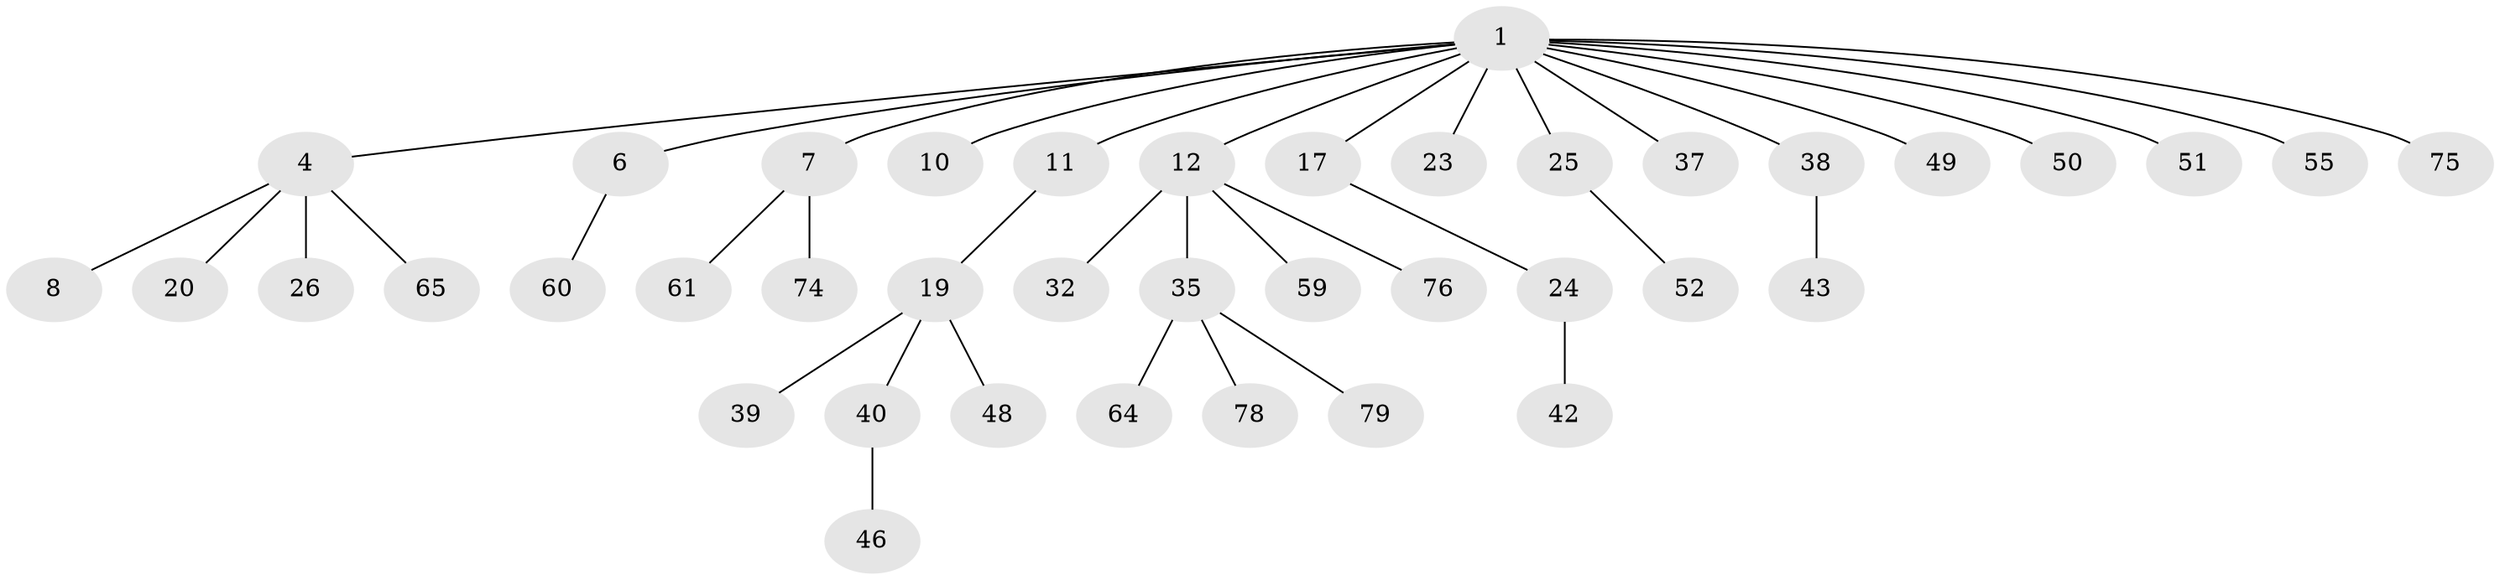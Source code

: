 // original degree distribution, {5: 0.0625, 4: 0.025, 6: 0.0125, 8: 0.025, 2: 0.2125, 1: 0.5625, 3: 0.1}
// Generated by graph-tools (version 1.1) at 2025/15/03/09/25 04:15:38]
// undirected, 40 vertices, 39 edges
graph export_dot {
graph [start="1"]
  node [color=gray90,style=filled];
  1 [super="+2+3+44+27"];
  4;
  6;
  7 [super="+31+9+28+14+16+66+15"];
  8;
  10;
  11 [super="+21+13+36"];
  12;
  17 [super="+18"];
  19 [super="+33"];
  20;
  23 [super="+30"];
  24 [super="+58"];
  25 [super="+56+29"];
  26 [super="+57+54"];
  32;
  35 [super="+41"];
  37;
  38;
  39;
  40;
  42;
  43;
  46 [super="+63"];
  48;
  49;
  50;
  51;
  52;
  55;
  59;
  60;
  61 [super="+69+68"];
  64;
  65;
  74;
  75;
  76;
  78;
  79;
  1 -- 10;
  1 -- 11;
  1 -- 25;
  1 -- 23;
  1 -- 4;
  1 -- 37;
  1 -- 6;
  1 -- 7;
  1 -- 38;
  1 -- 75;
  1 -- 12;
  1 -- 49;
  1 -- 17;
  1 -- 51;
  1 -- 55;
  1 -- 50;
  4 -- 8;
  4 -- 20;
  4 -- 26;
  4 -- 65;
  6 -- 60;
  7 -- 74;
  7 -- 61;
  11 -- 19;
  12 -- 32;
  12 -- 35;
  12 -- 59;
  12 -- 76;
  17 -- 24;
  19 -- 39;
  19 -- 40;
  19 -- 48;
  24 -- 42;
  25 -- 52;
  35 -- 64;
  35 -- 78;
  35 -- 79;
  38 -- 43;
  40 -- 46;
}
